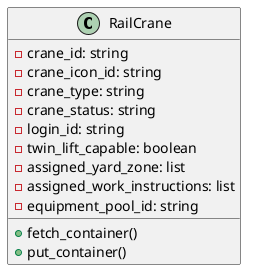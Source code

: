 @startuml

class RailCrane {
    - crane_id: string
    - crane_icon_id: string
    - crane_type: string
    - crane_status: string
    - login_id: string
    - twin_lift_capable: boolean
    - assigned_yard_zone: list
    - assigned_work_instructions: list
    - equipment_pool_id: string

    + fetch_container()
    + put_container()
}

@enduml